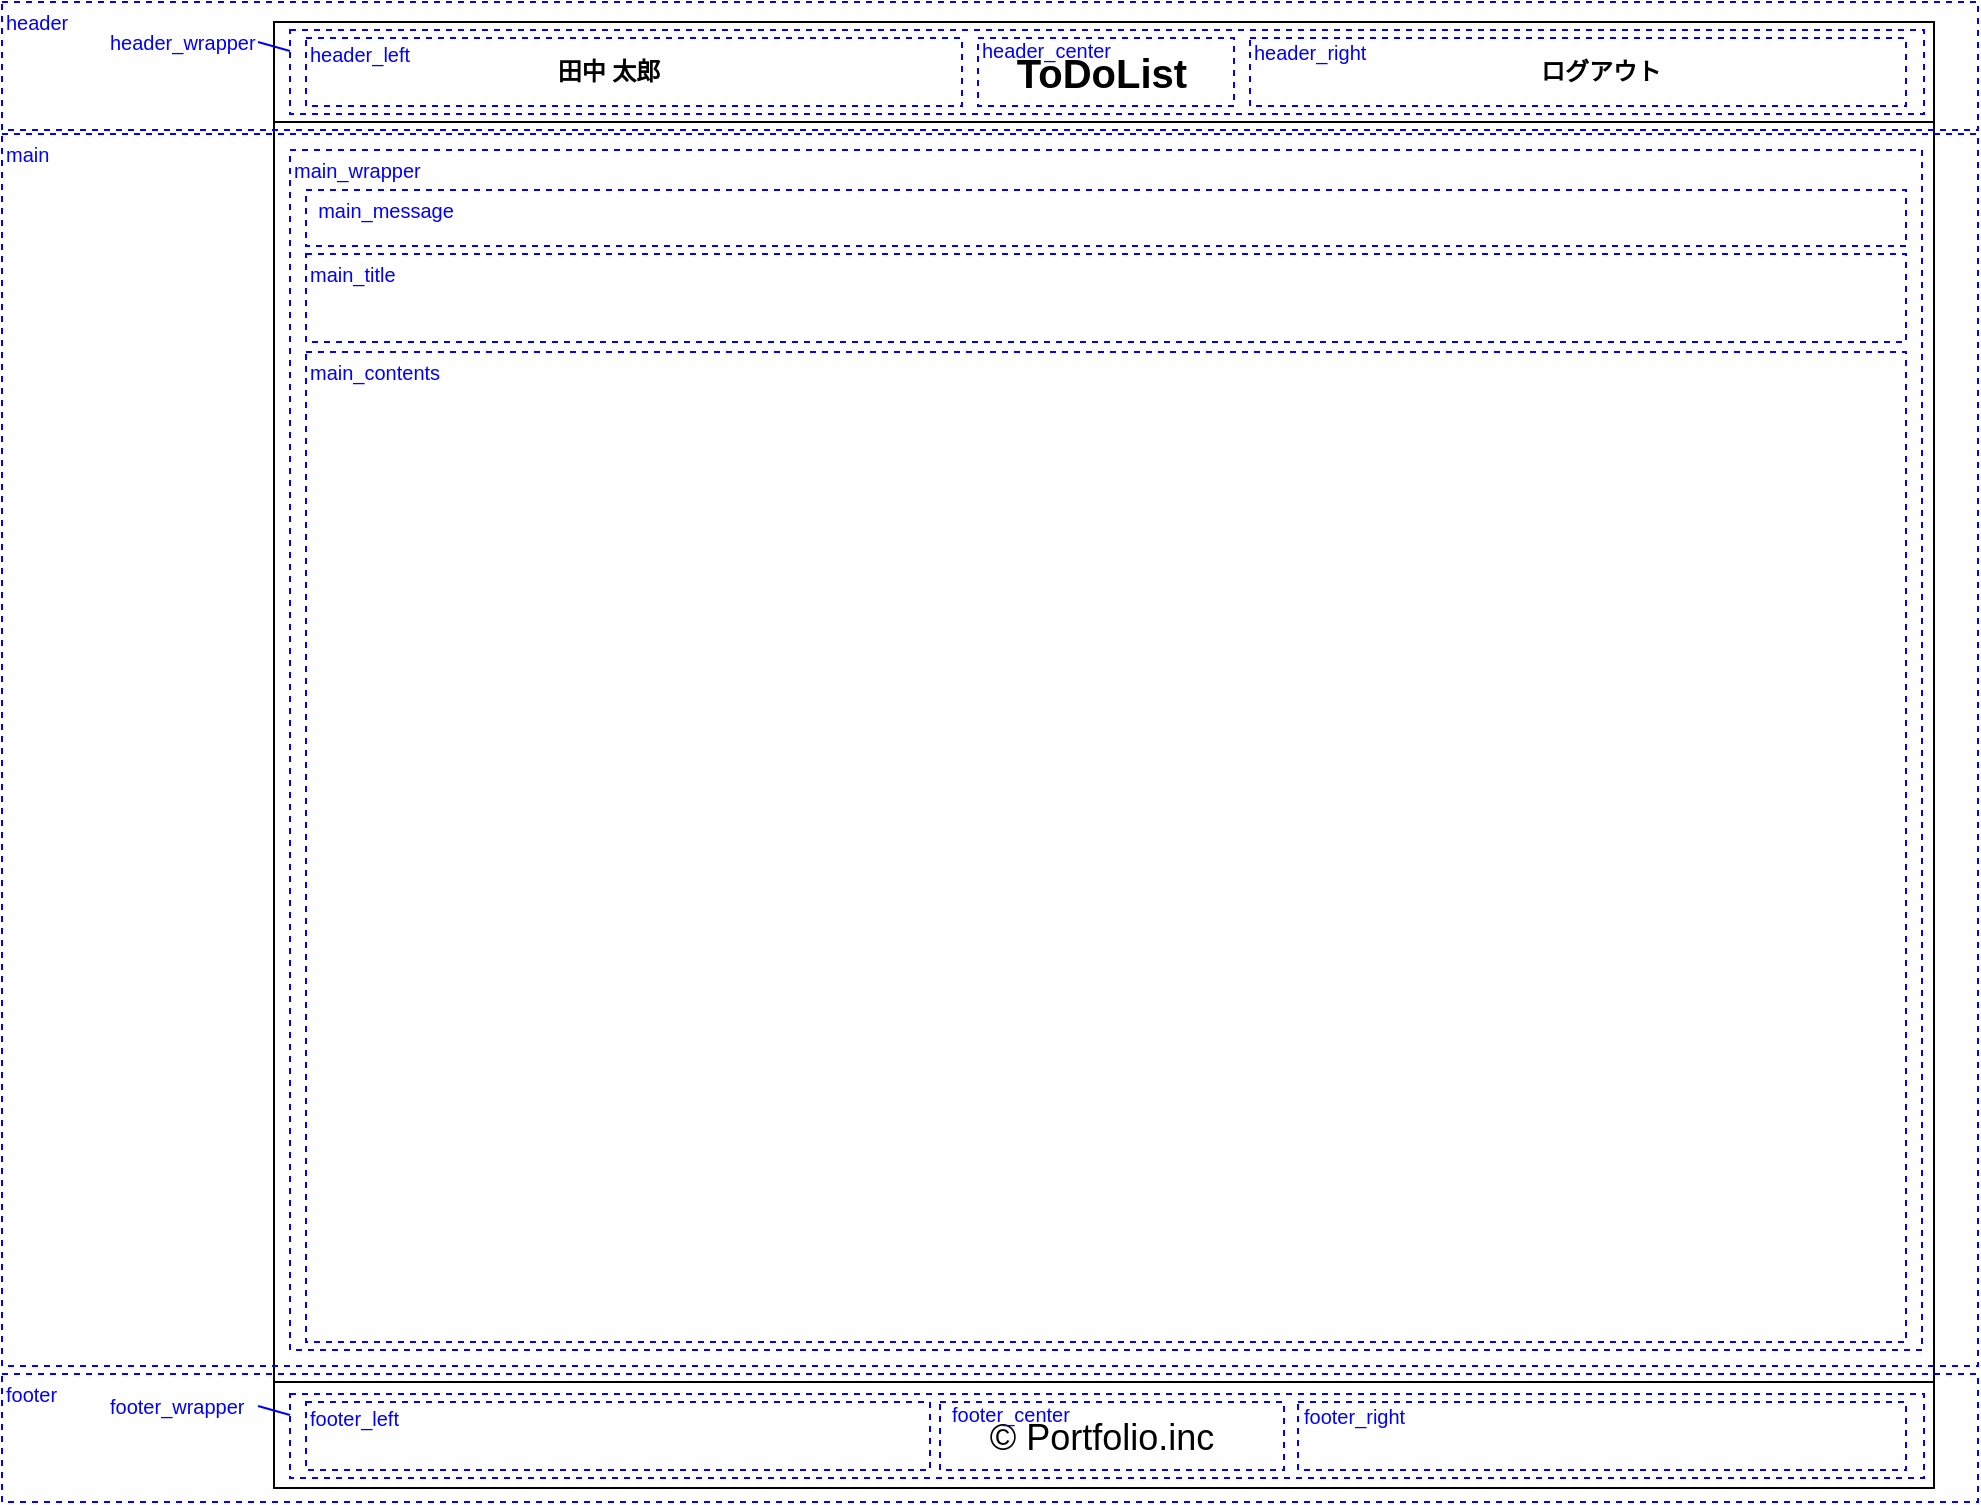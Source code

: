 <mxfile version="13.9.9" type="device"><diagram id="lAW5gfvQpGq91mGYDGwt" name="ページ1"><mxGraphModel dx="1679" dy="1703" grid="1" gridSize="4" guides="1" tooltips="1" connect="1" arrows="1" fold="1" page="1" pageScale="1" pageWidth="827" pageHeight="1169" math="0" shadow="0"><root><mxCell id="0"/><mxCell id="1" parent="0"/><mxCell id="tP_qFb6u1pj_dAxfEfU8-1" value="" style="rounded=0;whiteSpace=wrap;html=1;" parent="1" vertex="1"><mxGeometry width="830" height="730" as="geometry"/></mxCell><mxCell id="tP_qFb6u1pj_dAxfEfU8-2" value="" style="rounded=0;whiteSpace=wrap;html=1;" parent="1" vertex="1"><mxGeometry width="830" height="50" as="geometry"/></mxCell><mxCell id="tP_qFb6u1pj_dAxfEfU8-3" value="&lt;b&gt;&lt;font style=&quot;font-size: 20px&quot;&gt;ToDoList&lt;/font&gt;&lt;/b&gt;" style="text;html=1;strokeColor=none;fillColor=none;align=center;verticalAlign=middle;whiteSpace=wrap;rounded=0;strokeWidth=4;" parent="1" vertex="1"><mxGeometry x="334" y="10" width="160" height="30" as="geometry"/></mxCell><mxCell id="tP_qFb6u1pj_dAxfEfU8-4" value="&lt;span style=&quot;font-size: 12px;&quot;&gt;&lt;b style=&quot;font-size: 12px;&quot;&gt;田中 太郎&lt;br style=&quot;font-size: 12px;&quot;&gt;&lt;/b&gt;&lt;/span&gt;" style="text;html=1;strokeColor=none;fillColor=none;align=center;verticalAlign=middle;whiteSpace=wrap;rounded=0;strokeWidth=4;fontSize=12;" parent="1" vertex="1"><mxGeometry x="124" y="10" width="87" height="30" as="geometry"/></mxCell><mxCell id="tP_qFb6u1pj_dAxfEfU8-8" value="" style="rounded=0;whiteSpace=wrap;html=1;" parent="1" vertex="1"><mxGeometry y="680" width="830" height="53" as="geometry"/></mxCell><mxCell id="tP_qFb6u1pj_dAxfEfU8-9" value="&lt;font style=&quot;font-size: 18px&quot;&gt;© Portfolio.inc&lt;/font&gt;" style="text;html=1;strokeColor=none;fillColor=none;align=center;verticalAlign=middle;whiteSpace=wrap;rounded=0;fontSize=20;" parent="1" vertex="1"><mxGeometry x="298" y="696.5" width="232" height="20" as="geometry"/></mxCell><mxCell id="kghl92xcIvXxMICxUkg9-1" value="" style="rounded=0;whiteSpace=wrap;html=1;fillColor=none;dashed=1;strokeColor=#0000FF;" parent="1" vertex="1"><mxGeometry x="-136" y="-10" width="988" height="64" as="geometry"/></mxCell><mxCell id="kghl92xcIvXxMICxUkg9-2" value="" style="rounded=0;whiteSpace=wrap;html=1;fillColor=none;dashed=1;strokeColor=#0000FF;" parent="1" vertex="1"><mxGeometry x="-136" y="56" width="988" height="616" as="geometry"/></mxCell><mxCell id="kghl92xcIvXxMICxUkg9-3" value="" style="rounded=0;whiteSpace=wrap;html=1;fillColor=none;dashed=1;strokeColor=#0000FF;" parent="1" vertex="1"><mxGeometry x="-136" y="676" width="988" height="64" as="geometry"/></mxCell><mxCell id="kghl92xcIvXxMICxUkg9-4" value="header" style="text;html=1;strokeColor=none;fillColor=none;align=left;verticalAlign=middle;whiteSpace=wrap;rounded=0;dashed=1;fontColor=#0000FF;fontSize=10;" parent="1" vertex="1"><mxGeometry x="-136" y="-10" width="40" height="20" as="geometry"/></mxCell><mxCell id="kghl92xcIvXxMICxUkg9-5" value="main" style="text;html=1;strokeColor=none;fillColor=none;align=left;verticalAlign=middle;whiteSpace=wrap;rounded=0;dashed=1;fontColor=#0000FF;fontSize=10;" parent="1" vertex="1"><mxGeometry x="-136" y="56" width="40" height="20" as="geometry"/></mxCell><mxCell id="kghl92xcIvXxMICxUkg9-6" value="footer" style="text;html=1;strokeColor=none;fillColor=none;align=left;verticalAlign=middle;whiteSpace=wrap;rounded=0;dashed=1;fontColor=#0000FF;fontSize=10;" parent="1" vertex="1"><mxGeometry x="-136" y="676" width="40" height="20" as="geometry"/></mxCell><mxCell id="kghl92xcIvXxMICxUkg9-7" value="" style="rounded=0;whiteSpace=wrap;html=1;dashed=1;fillColor=none;strokeColor=#0000FF;" parent="1" vertex="1"><mxGeometry x="8" y="64" width="816" height="600" as="geometry"/></mxCell><mxCell id="kghl92xcIvXxMICxUkg9-8" value="main_wrapper" style="text;html=1;strokeColor=none;fillColor=none;align=left;verticalAlign=middle;whiteSpace=wrap;rounded=0;dashed=1;fontColor=#0000FF;fontSize=10;" parent="1" vertex="1"><mxGeometry x="8" y="64" width="80" height="20" as="geometry"/></mxCell><mxCell id="kghl92xcIvXxMICxUkg9-9" value="" style="rounded=0;whiteSpace=wrap;html=1;dashed=1;fillColor=none;strokeColor=#0000FF;" parent="1" vertex="1"><mxGeometry x="16" y="84" width="800" height="28" as="geometry"/></mxCell><mxCell id="kghl92xcIvXxMICxUkg9-10" value="" style="rounded=0;whiteSpace=wrap;html=1;dashed=1;fillColor=none;strokeColor=#0000FF;" parent="1" vertex="1"><mxGeometry x="16" y="116" width="800" height="44" as="geometry"/></mxCell><mxCell id="kghl92xcIvXxMICxUkg9-11" value="main_message" style="text;html=1;strokeColor=none;fillColor=none;align=center;verticalAlign=middle;whiteSpace=wrap;rounded=0;dashed=1;fontColor=#0000FF;fontSize=10;" parent="1" vertex="1"><mxGeometry x="16" y="84" width="80" height="20" as="geometry"/></mxCell><mxCell id="kghl92xcIvXxMICxUkg9-12" value="main_title" style="text;html=1;strokeColor=none;fillColor=none;align=left;verticalAlign=middle;whiteSpace=wrap;rounded=0;dashed=1;fontColor=#0000FF;fontSize=10;" parent="1" vertex="1"><mxGeometry x="16" y="116" width="80" height="20" as="geometry"/></mxCell><mxCell id="kghl92xcIvXxMICxUkg9-13" value="" style="rounded=0;whiteSpace=wrap;html=1;dashed=1;fillColor=none;strokeColor=#0000FF;" parent="1" vertex="1"><mxGeometry x="16" y="165" width="800" height="495" as="geometry"/></mxCell><mxCell id="kghl92xcIvXxMICxUkg9-14" value="main_contents" style="text;html=1;strokeColor=none;fillColor=none;align=left;verticalAlign=middle;whiteSpace=wrap;rounded=0;dashed=1;fontColor=#0000FF;fontSize=10;" parent="1" vertex="1"><mxGeometry x="16" y="165" width="80" height="20" as="geometry"/></mxCell><mxCell id="kghl92xcIvXxMICxUkg9-15" value="" style="rounded=0;whiteSpace=wrap;html=1;dashed=1;fillColor=none;align=left;strokeColor=#0000FF;" parent="1" vertex="1"><mxGeometry x="16" y="8" width="328" height="34" as="geometry"/></mxCell><mxCell id="kghl92xcIvXxMICxUkg9-16" value="" style="rounded=0;whiteSpace=wrap;html=1;dashed=1;fillColor=none;align=left;strokeColor=#0000FF;" parent="1" vertex="1"><mxGeometry x="352" y="8" width="128" height="34" as="geometry"/></mxCell><mxCell id="kghl92xcIvXxMICxUkg9-17" value="" style="rounded=0;whiteSpace=wrap;html=1;dashed=1;fillColor=none;align=left;strokeColor=#0000FF;" parent="1" vertex="1"><mxGeometry x="488" y="8" width="328" height="34" as="geometry"/></mxCell><mxCell id="kghl92xcIvXxMICxUkg9-18" value="header_left" style="text;html=1;strokeColor=none;fillColor=none;align=left;verticalAlign=middle;whiteSpace=wrap;rounded=0;dashed=1;fontColor=#0000FF;fontSize=10;" parent="1" vertex="1"><mxGeometry x="16" y="6" width="64" height="20" as="geometry"/></mxCell><mxCell id="kghl92xcIvXxMICxUkg9-19" value="header_center" style="text;html=1;strokeColor=none;fillColor=none;align=left;verticalAlign=middle;whiteSpace=wrap;rounded=0;dashed=1;fontColor=#0000FF;fontSize=10;" parent="1" vertex="1"><mxGeometry x="352" y="4" width="80" height="20" as="geometry"/></mxCell><mxCell id="kghl92xcIvXxMICxUkg9-20" value="header_right" style="text;html=1;strokeColor=none;fillColor=none;align=left;verticalAlign=middle;whiteSpace=wrap;rounded=0;dashed=1;fontColor=#0000FF;fontSize=10;" parent="1" vertex="1"><mxGeometry x="488" y="5" width="80" height="20" as="geometry"/></mxCell><mxCell id="kghl92xcIvXxMICxUkg9-22" value="" style="rounded=0;whiteSpace=wrap;html=1;dashed=1;fillColor=none;align=left;strokeColor=#0000FF;" parent="1" vertex="1"><mxGeometry x="8" y="4" width="817" height="42" as="geometry"/></mxCell><mxCell id="kghl92xcIvXxMICxUkg9-23" style="edgeStyle=orthogonalEdgeStyle;rounded=0;orthogonalLoop=1;jettySize=auto;html=1;exitX=0.5;exitY=1;exitDx=0;exitDy=0;fontColor=#0000FF;fontSize=10;" parent="1" source="kghl92xcIvXxMICxUkg9-18" target="kghl92xcIvXxMICxUkg9-18" edge="1"><mxGeometry relative="1" as="geometry"/></mxCell><mxCell id="kghl92xcIvXxMICxUkg9-34" value="header_wrapper" style="text;html=1;strokeColor=none;fillColor=none;align=left;verticalAlign=middle;whiteSpace=wrap;rounded=0;dashed=1;fontColor=#0000FF;fontSize=10;" parent="1" vertex="1"><mxGeometry x="-84" width="80" height="20" as="geometry"/></mxCell><mxCell id="kghl92xcIvXxMICxUkg9-35" style="edgeStyle=orthogonalEdgeStyle;rounded=0;orthogonalLoop=1;jettySize=auto;html=1;exitX=0.5;exitY=1;exitDx=0;exitDy=0;fontColor=#0000FF;fontSize=10;" parent="1" source="kghl92xcIvXxMICxUkg9-34" target="kghl92xcIvXxMICxUkg9-34" edge="1"><mxGeometry relative="1" as="geometry"/></mxCell><mxCell id="kghl92xcIvXxMICxUkg9-36" value="" style="endArrow=none;html=1;fontSize=10;fontColor=#0000FF;entryX=0;entryY=0.25;entryDx=0;entryDy=0;strokeColor=#0000FF;" parent="1" target="kghl92xcIvXxMICxUkg9-22" edge="1"><mxGeometry width="50" height="50" relative="1" as="geometry"><mxPoint x="-8" y="10" as="sourcePoint"/><mxPoint x="42" y="-40" as="targetPoint"/></mxGeometry></mxCell><mxCell id="kghl92xcIvXxMICxUkg9-41" value="" style="rounded=0;whiteSpace=wrap;html=1;dashed=1;fillColor=none;align=left;strokeColor=#0000FF;" parent="1" vertex="1"><mxGeometry x="16" y="690" width="312" height="34" as="geometry"/></mxCell><mxCell id="kghl92xcIvXxMICxUkg9-42" value="" style="rounded=0;whiteSpace=wrap;html=1;dashed=1;fillColor=none;align=left;strokeColor=#0000FF;" parent="1" vertex="1"><mxGeometry x="333" y="690" width="172" height="34" as="geometry"/></mxCell><mxCell id="kghl92xcIvXxMICxUkg9-43" value="" style="rounded=0;whiteSpace=wrap;html=1;dashed=1;fillColor=none;align=left;strokeColor=#0000FF;" parent="1" vertex="1"><mxGeometry x="512" y="690" width="304" height="34" as="geometry"/></mxCell><mxCell id="kghl92xcIvXxMICxUkg9-44" value="footer_left" style="text;html=1;strokeColor=none;fillColor=none;align=left;verticalAlign=middle;whiteSpace=wrap;rounded=0;dashed=1;fontColor=#0000FF;fontSize=10;" parent="1" vertex="1"><mxGeometry x="16" y="688" width="64" height="20" as="geometry"/></mxCell><mxCell id="kghl92xcIvXxMICxUkg9-45" value="footer_center" style="text;html=1;strokeColor=none;fillColor=none;align=left;verticalAlign=middle;whiteSpace=wrap;rounded=0;dashed=1;fontColor=#0000FF;fontSize=10;" parent="1" vertex="1"><mxGeometry x="337" y="686" width="72" height="20" as="geometry"/></mxCell><mxCell id="kghl92xcIvXxMICxUkg9-46" value="footer_right" style="text;html=1;strokeColor=none;fillColor=none;align=left;verticalAlign=middle;whiteSpace=wrap;rounded=0;dashed=1;fontColor=#0000FF;fontSize=10;" parent="1" vertex="1"><mxGeometry x="513" y="687" width="80" height="20" as="geometry"/></mxCell><mxCell id="kghl92xcIvXxMICxUkg9-47" value="" style="rounded=0;whiteSpace=wrap;html=1;dashed=1;fillColor=none;align=left;strokeColor=#0000FF;" parent="1" vertex="1"><mxGeometry x="8" y="686" width="817" height="42" as="geometry"/></mxCell><mxCell id="kghl92xcIvXxMICxUkg9-48" style="edgeStyle=orthogonalEdgeStyle;rounded=0;orthogonalLoop=1;jettySize=auto;html=1;exitX=0.5;exitY=1;exitDx=0;exitDy=0;fontColor=#0000FF;fontSize=10;" parent="1" source="kghl92xcIvXxMICxUkg9-44" target="kghl92xcIvXxMICxUkg9-44" edge="1"><mxGeometry relative="1" as="geometry"/></mxCell><mxCell id="kghl92xcIvXxMICxUkg9-49" value="footer_wrapper" style="text;html=1;strokeColor=none;fillColor=none;align=left;verticalAlign=middle;whiteSpace=wrap;rounded=0;dashed=1;fontColor=#0000FF;fontSize=10;" parent="1" vertex="1"><mxGeometry x="-84" y="682" width="80" height="20" as="geometry"/></mxCell><mxCell id="kghl92xcIvXxMICxUkg9-50" style="edgeStyle=orthogonalEdgeStyle;rounded=0;orthogonalLoop=1;jettySize=auto;html=1;exitX=0.5;exitY=1;exitDx=0;exitDy=0;fontColor=#0000FF;fontSize=10;" parent="1" source="kghl92xcIvXxMICxUkg9-49" target="kghl92xcIvXxMICxUkg9-49" edge="1"><mxGeometry relative="1" as="geometry"/></mxCell><mxCell id="kghl92xcIvXxMICxUkg9-51" value="" style="endArrow=none;html=1;fontSize=10;fontColor=#0000FF;entryX=0;entryY=0.25;entryDx=0;entryDy=0;strokeColor=#0000FF;" parent="1" target="kghl92xcIvXxMICxUkg9-47" edge="1"><mxGeometry width="50" height="50" relative="1" as="geometry"><mxPoint x="-8" y="692" as="sourcePoint"/><mxPoint x="42" y="642" as="targetPoint"/></mxGeometry></mxCell><mxCell id="51AHcCw74f4ZnLIdqyeg-1" value="&lt;span style=&quot;font-size: 12px&quot;&gt;&lt;b style=&quot;font-size: 12px&quot;&gt;ログアウト&lt;br style=&quot;font-size: 12px&quot;&gt;&lt;/b&gt;&lt;/span&gt;" style="text;html=1;strokeColor=none;fillColor=none;align=center;verticalAlign=middle;whiteSpace=wrap;rounded=0;strokeWidth=4;fontSize=12;" parent="1" vertex="1"><mxGeometry x="620" y="10" width="87" height="30" as="geometry"/></mxCell></root></mxGraphModel></diagram></mxfile>